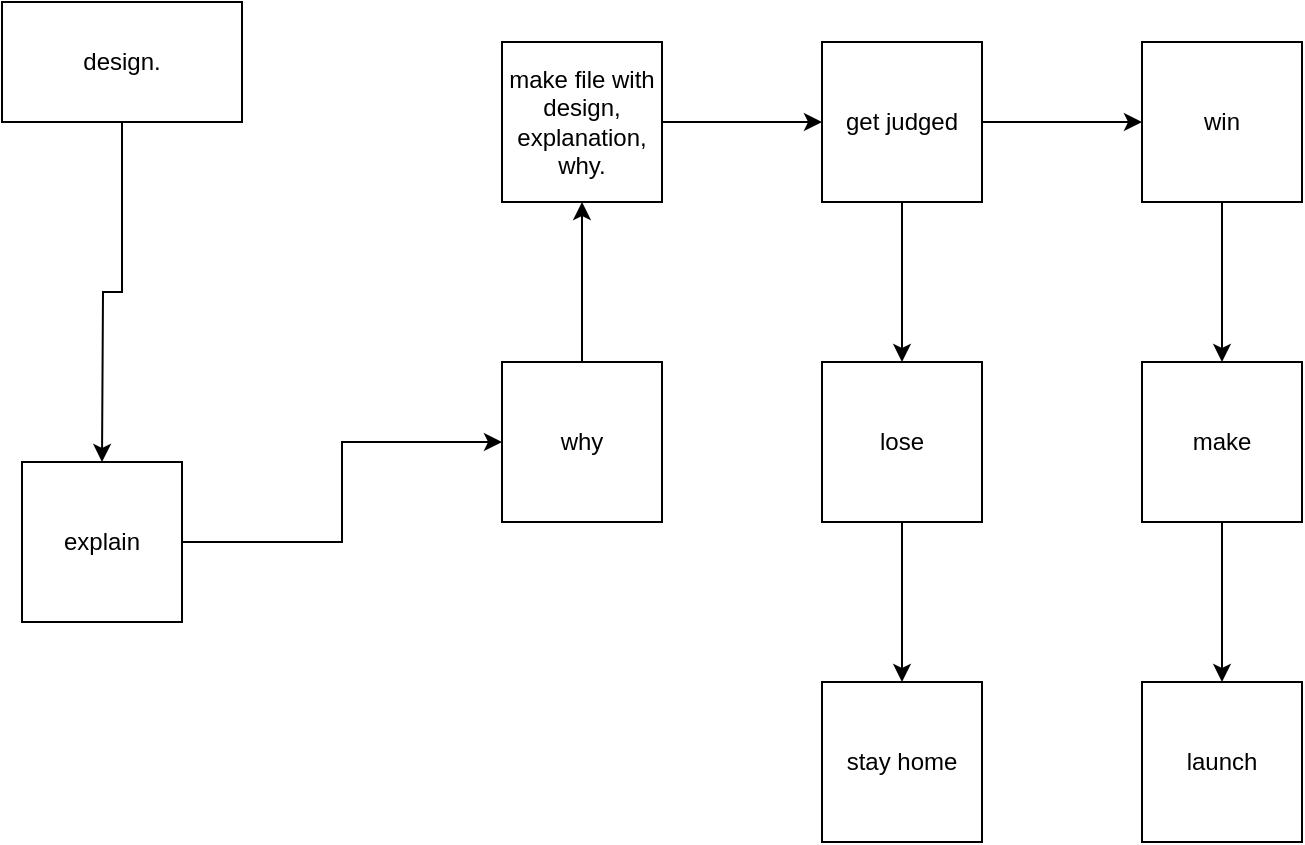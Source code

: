 <mxfile version="20.8.14" type="github">
  <diagram name="Page-1" id="OPVEP45WMoiTpVTCfaky">
    <mxGraphModel dx="880" dy="515" grid="1" gridSize="10" guides="1" tooltips="1" connect="1" arrows="1" fold="1" page="1" pageScale="1" pageWidth="850" pageHeight="1100" math="0" shadow="0">
      <root>
        <mxCell id="0" />
        <mxCell id="1" parent="0" />
        <mxCell id="Xwv0dI_IDwKMHmaivVUT-3" style="edgeStyle=orthogonalEdgeStyle;rounded=0;orthogonalLoop=1;jettySize=auto;html=1;" edge="1" parent="1" source="Xwv0dI_IDwKMHmaivVUT-2">
          <mxGeometry relative="1" as="geometry">
            <mxPoint x="200" y="390" as="targetPoint" />
          </mxGeometry>
        </mxCell>
        <mxCell id="Xwv0dI_IDwKMHmaivVUT-2" value="design." style="rounded=0;whiteSpace=wrap;html=1;" vertex="1" parent="1">
          <mxGeometry x="150" y="160" width="120" height="60" as="geometry" />
        </mxCell>
        <mxCell id="Xwv0dI_IDwKMHmaivVUT-5" style="edgeStyle=orthogonalEdgeStyle;rounded=0;orthogonalLoop=1;jettySize=auto;html=1;" edge="1" parent="1" source="Xwv0dI_IDwKMHmaivVUT-4" target="Xwv0dI_IDwKMHmaivVUT-6">
          <mxGeometry relative="1" as="geometry">
            <mxPoint x="440" y="380" as="targetPoint" />
          </mxGeometry>
        </mxCell>
        <mxCell id="Xwv0dI_IDwKMHmaivVUT-4" value="explain" style="whiteSpace=wrap;html=1;aspect=fixed;" vertex="1" parent="1">
          <mxGeometry x="160" y="390" width="80" height="80" as="geometry" />
        </mxCell>
        <mxCell id="Xwv0dI_IDwKMHmaivVUT-8" value="" style="edgeStyle=orthogonalEdgeStyle;rounded=0;orthogonalLoop=1;jettySize=auto;html=1;" edge="1" parent="1" source="Xwv0dI_IDwKMHmaivVUT-6" target="Xwv0dI_IDwKMHmaivVUT-7">
          <mxGeometry relative="1" as="geometry" />
        </mxCell>
        <mxCell id="Xwv0dI_IDwKMHmaivVUT-6" value="why" style="whiteSpace=wrap;html=1;aspect=fixed;" vertex="1" parent="1">
          <mxGeometry x="400" y="340" width="80" height="80" as="geometry" />
        </mxCell>
        <mxCell id="Xwv0dI_IDwKMHmaivVUT-10" value="" style="edgeStyle=orthogonalEdgeStyle;rounded=0;orthogonalLoop=1;jettySize=auto;html=1;" edge="1" parent="1" source="Xwv0dI_IDwKMHmaivVUT-7" target="Xwv0dI_IDwKMHmaivVUT-9">
          <mxGeometry relative="1" as="geometry" />
        </mxCell>
        <mxCell id="Xwv0dI_IDwKMHmaivVUT-7" value="make file with design, explanation,&lt;br&gt;why." style="whiteSpace=wrap;html=1;aspect=fixed;" vertex="1" parent="1">
          <mxGeometry x="400" y="180" width="80" height="80" as="geometry" />
        </mxCell>
        <mxCell id="Xwv0dI_IDwKMHmaivVUT-12" value="" style="edgeStyle=orthogonalEdgeStyle;rounded=0;orthogonalLoop=1;jettySize=auto;html=1;" edge="1" parent="1" source="Xwv0dI_IDwKMHmaivVUT-9" target="Xwv0dI_IDwKMHmaivVUT-11">
          <mxGeometry relative="1" as="geometry" />
        </mxCell>
        <mxCell id="Xwv0dI_IDwKMHmaivVUT-18" value="" style="edgeStyle=orthogonalEdgeStyle;rounded=0;orthogonalLoop=1;jettySize=auto;html=1;" edge="1" parent="1" source="Xwv0dI_IDwKMHmaivVUT-9" target="Xwv0dI_IDwKMHmaivVUT-17">
          <mxGeometry relative="1" as="geometry" />
        </mxCell>
        <mxCell id="Xwv0dI_IDwKMHmaivVUT-9" value="get judged" style="whiteSpace=wrap;html=1;aspect=fixed;" vertex="1" parent="1">
          <mxGeometry x="560" y="180" width="80" height="80" as="geometry" />
        </mxCell>
        <mxCell id="Xwv0dI_IDwKMHmaivVUT-14" value="" style="edgeStyle=orthogonalEdgeStyle;rounded=0;orthogonalLoop=1;jettySize=auto;html=1;" edge="1" parent="1" source="Xwv0dI_IDwKMHmaivVUT-11" target="Xwv0dI_IDwKMHmaivVUT-13">
          <mxGeometry relative="1" as="geometry" />
        </mxCell>
        <mxCell id="Xwv0dI_IDwKMHmaivVUT-11" value="win&lt;br&gt;" style="whiteSpace=wrap;html=1;aspect=fixed;" vertex="1" parent="1">
          <mxGeometry x="720" y="180" width="80" height="80" as="geometry" />
        </mxCell>
        <mxCell id="Xwv0dI_IDwKMHmaivVUT-16" value="" style="edgeStyle=orthogonalEdgeStyle;rounded=0;orthogonalLoop=1;jettySize=auto;html=1;" edge="1" parent="1" source="Xwv0dI_IDwKMHmaivVUT-13" target="Xwv0dI_IDwKMHmaivVUT-15">
          <mxGeometry relative="1" as="geometry" />
        </mxCell>
        <mxCell id="Xwv0dI_IDwKMHmaivVUT-13" value="make" style="whiteSpace=wrap;html=1;aspect=fixed;" vertex="1" parent="1">
          <mxGeometry x="720" y="340" width="80" height="80" as="geometry" />
        </mxCell>
        <mxCell id="Xwv0dI_IDwKMHmaivVUT-15" value="launch" style="whiteSpace=wrap;html=1;aspect=fixed;" vertex="1" parent="1">
          <mxGeometry x="720" y="500" width="80" height="80" as="geometry" />
        </mxCell>
        <mxCell id="Xwv0dI_IDwKMHmaivVUT-20" value="" style="edgeStyle=orthogonalEdgeStyle;rounded=0;orthogonalLoop=1;jettySize=auto;html=1;" edge="1" parent="1" source="Xwv0dI_IDwKMHmaivVUT-17" target="Xwv0dI_IDwKMHmaivVUT-19">
          <mxGeometry relative="1" as="geometry" />
        </mxCell>
        <mxCell id="Xwv0dI_IDwKMHmaivVUT-17" value="lose" style="whiteSpace=wrap;html=1;aspect=fixed;" vertex="1" parent="1">
          <mxGeometry x="560" y="340" width="80" height="80" as="geometry" />
        </mxCell>
        <mxCell id="Xwv0dI_IDwKMHmaivVUT-19" value="stay home&lt;br&gt;" style="whiteSpace=wrap;html=1;aspect=fixed;" vertex="1" parent="1">
          <mxGeometry x="560" y="500" width="80" height="80" as="geometry" />
        </mxCell>
      </root>
    </mxGraphModel>
  </diagram>
</mxfile>
